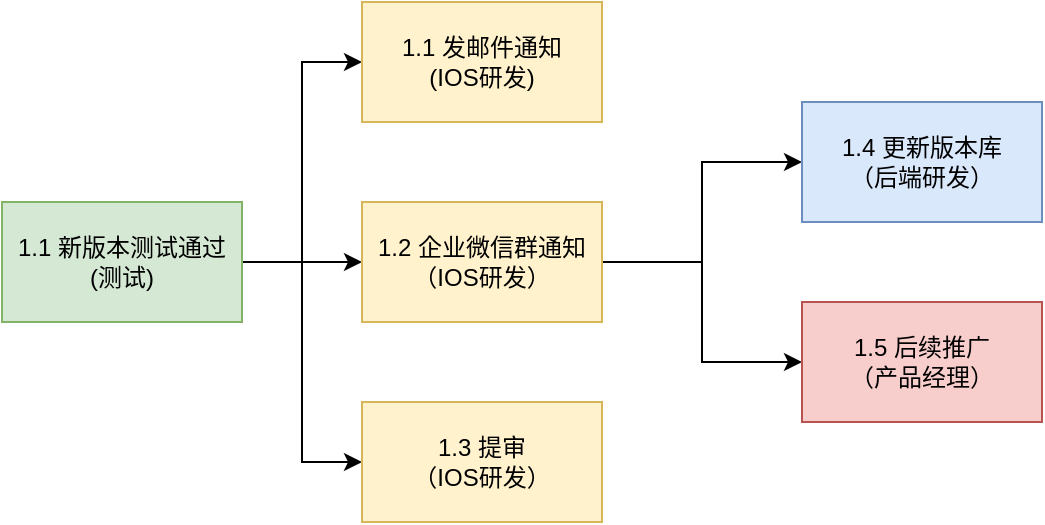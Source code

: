 <mxfile version="13.2.6" type="github"><diagram id="Ma-zG1HTr-MeiHE9vH_e" name="Page-1"><mxGraphModel dx="946" dy="576" grid="1" gridSize="10" guides="1" tooltips="1" connect="1" arrows="1" fold="1" page="1" pageScale="1" pageWidth="827" pageHeight="1169" math="0" shadow="0"><root><mxCell id="0"/><mxCell id="1" parent="0"/><mxCell id="HloKG8gMRH4sZiHi4bPv-8" value="" style="edgeStyle=orthogonalEdgeStyle;rounded=0;orthogonalLoop=1;jettySize=auto;html=1;entryX=0;entryY=0.5;entryDx=0;entryDy=0;" edge="1" parent="1" source="HloKG8gMRH4sZiHi4bPv-1" target="HloKG8gMRH4sZiHi4bPv-7"><mxGeometry relative="1" as="geometry"/></mxCell><mxCell id="HloKG8gMRH4sZiHi4bPv-9" style="edgeStyle=orthogonalEdgeStyle;rounded=0;orthogonalLoop=1;jettySize=auto;html=1;entryX=0;entryY=0.5;entryDx=0;entryDy=0;" edge="1" parent="1" source="HloKG8gMRH4sZiHi4bPv-1" target="HloKG8gMRH4sZiHi4bPv-2"><mxGeometry relative="1" as="geometry"/></mxCell><mxCell id="HloKG8gMRH4sZiHi4bPv-11" style="edgeStyle=orthogonalEdgeStyle;rounded=0;orthogonalLoop=1;jettySize=auto;html=1;entryX=0;entryY=0.5;entryDx=0;entryDy=0;" edge="1" parent="1" source="HloKG8gMRH4sZiHi4bPv-1" target="HloKG8gMRH4sZiHi4bPv-10"><mxGeometry relative="1" as="geometry"/></mxCell><mxCell id="HloKG8gMRH4sZiHi4bPv-1" value="1.1 新版本测试通过&lt;br&gt;(测试)" style="rounded=0;whiteSpace=wrap;html=1;fillColor=#d5e8d4;strokeColor=#82b366;" vertex="1" parent="1"><mxGeometry x="100" y="150" width="120" height="60" as="geometry"/></mxCell><mxCell id="HloKG8gMRH4sZiHi4bPv-7" value="1.3 提审&lt;br&gt;（IOS研发）" style="rounded=0;whiteSpace=wrap;html=1;fillColor=#fff2cc;strokeColor=#d6b656;" vertex="1" parent="1"><mxGeometry x="280" y="250" width="120" height="60" as="geometry"/></mxCell><mxCell id="HloKG8gMRH4sZiHi4bPv-2" value="1.1 发邮件通知&lt;br&gt;(IOS研发)" style="rounded=0;whiteSpace=wrap;html=1;fillColor=#fff2cc;strokeColor=#d6b656;" vertex="1" parent="1"><mxGeometry x="280" y="50" width="120" height="60" as="geometry"/></mxCell><mxCell id="HloKG8gMRH4sZiHi4bPv-13" value="" style="edgeStyle=orthogonalEdgeStyle;rounded=0;orthogonalLoop=1;jettySize=auto;html=1;" edge="1" parent="1" source="HloKG8gMRH4sZiHi4bPv-10" target="HloKG8gMRH4sZiHi4bPv-12"><mxGeometry relative="1" as="geometry"/></mxCell><mxCell id="HloKG8gMRH4sZiHi4bPv-15" style="edgeStyle=orthogonalEdgeStyle;rounded=0;orthogonalLoop=1;jettySize=auto;html=1;" edge="1" parent="1" source="HloKG8gMRH4sZiHi4bPv-10" target="HloKG8gMRH4sZiHi4bPv-14"><mxGeometry relative="1" as="geometry"/></mxCell><mxCell id="HloKG8gMRH4sZiHi4bPv-10" value="1.2 企业微信群通知&lt;br&gt;（IOS研发）" style="rounded=0;whiteSpace=wrap;html=1;fillColor=#fff2cc;strokeColor=#d6b656;" vertex="1" parent="1"><mxGeometry x="280" y="150" width="120" height="60" as="geometry"/></mxCell><mxCell id="HloKG8gMRH4sZiHi4bPv-12" value="1.4 更新版本库&lt;br&gt;（后端研发）" style="rounded=0;whiteSpace=wrap;html=1;fillColor=#dae8fc;strokeColor=#6c8ebf;" vertex="1" parent="1"><mxGeometry x="500" y="100" width="120" height="60" as="geometry"/></mxCell><mxCell id="HloKG8gMRH4sZiHi4bPv-14" value="1.5 后续推广&lt;br&gt;（产品经理）" style="rounded=0;whiteSpace=wrap;html=1;fillColor=#f8cecc;strokeColor=#b85450;" vertex="1" parent="1"><mxGeometry x="500" y="200" width="120" height="60" as="geometry"/></mxCell></root></mxGraphModel></diagram></mxfile>